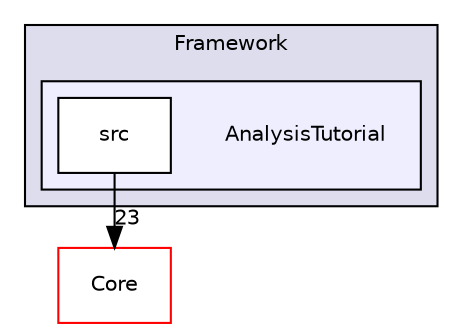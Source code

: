 digraph "/home/travis/build/AliceO2Group/AliceO2/Framework/AnalysisTutorial" {
  bgcolor=transparent;
  compound=true
  node [ fontsize="10", fontname="Helvetica"];
  edge [ labelfontsize="10", labelfontname="Helvetica"];
  subgraph clusterdir_bcbb2cf9a3d3d83e5515c82071a07177 {
    graph [ bgcolor="#ddddee", pencolor="black", label="Framework" fontname="Helvetica", fontsize="10", URL="dir_bcbb2cf9a3d3d83e5515c82071a07177.html"]
  subgraph clusterdir_64861cbbb8da7e0b9b4ed3871e4e2192 {
    graph [ bgcolor="#eeeeff", pencolor="black", label="" URL="dir_64861cbbb8da7e0b9b4ed3871e4e2192.html"];
    dir_64861cbbb8da7e0b9b4ed3871e4e2192 [shape=plaintext label="AnalysisTutorial"];
    dir_bbd6d90b29991bc828361a152d55341d [shape=box label="src" color="black" fillcolor="white" style="filled" URL="dir_bbd6d90b29991bc828361a152d55341d.html"];
  }
  }
  dir_9f165b2481dacfe69aa54d326bd5cd47 [shape=box label="Core" color="red" URL="dir_9f165b2481dacfe69aa54d326bd5cd47.html"];
  dir_bbd6d90b29991bc828361a152d55341d->dir_9f165b2481dacfe69aa54d326bd5cd47 [headlabel="23", labeldistance=1.5 headhref="dir_000555_000561.html"];
}
